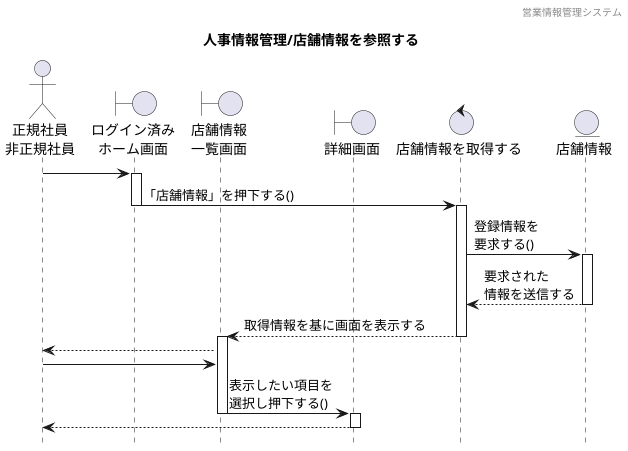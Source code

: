 @startuml シーケンス図

hide footbox
header 営業情報管理システム
title 人事情報管理/店舗情報を参照する


' actor "" as 
actor "正規社員\n非正規社員" as a1

' boundary "" as 
boundary "ログイン済み\nホーム画面" as b1
boundary "店舗情報\n一覧画面" as b2
boundary "詳細画面" as b3

' control "" as 
control "店舗情報を取得する" as c1

' entity "" as
entity "店舗情報" as e1


' 長谷川

a1 -> b1
activate b1
b1 -> c1 : 「店舗情報」を押下する()
deactivate
activate c1
c1 -> e1 : 登録情報を\n要求する() 
activate e1
e1 --> c1 : 要求された\n情報を送信する
deactivate
b2 <-- c1 : 取得情報を基に画面を表示する
deactivate
activate b2
a1 <-- b2
a1 -> b2
b2 -> b3 : 表示したい項目を\n選択し押下する()
deactivate
activate b3
a1 <-- b3
deactivate



@enduml